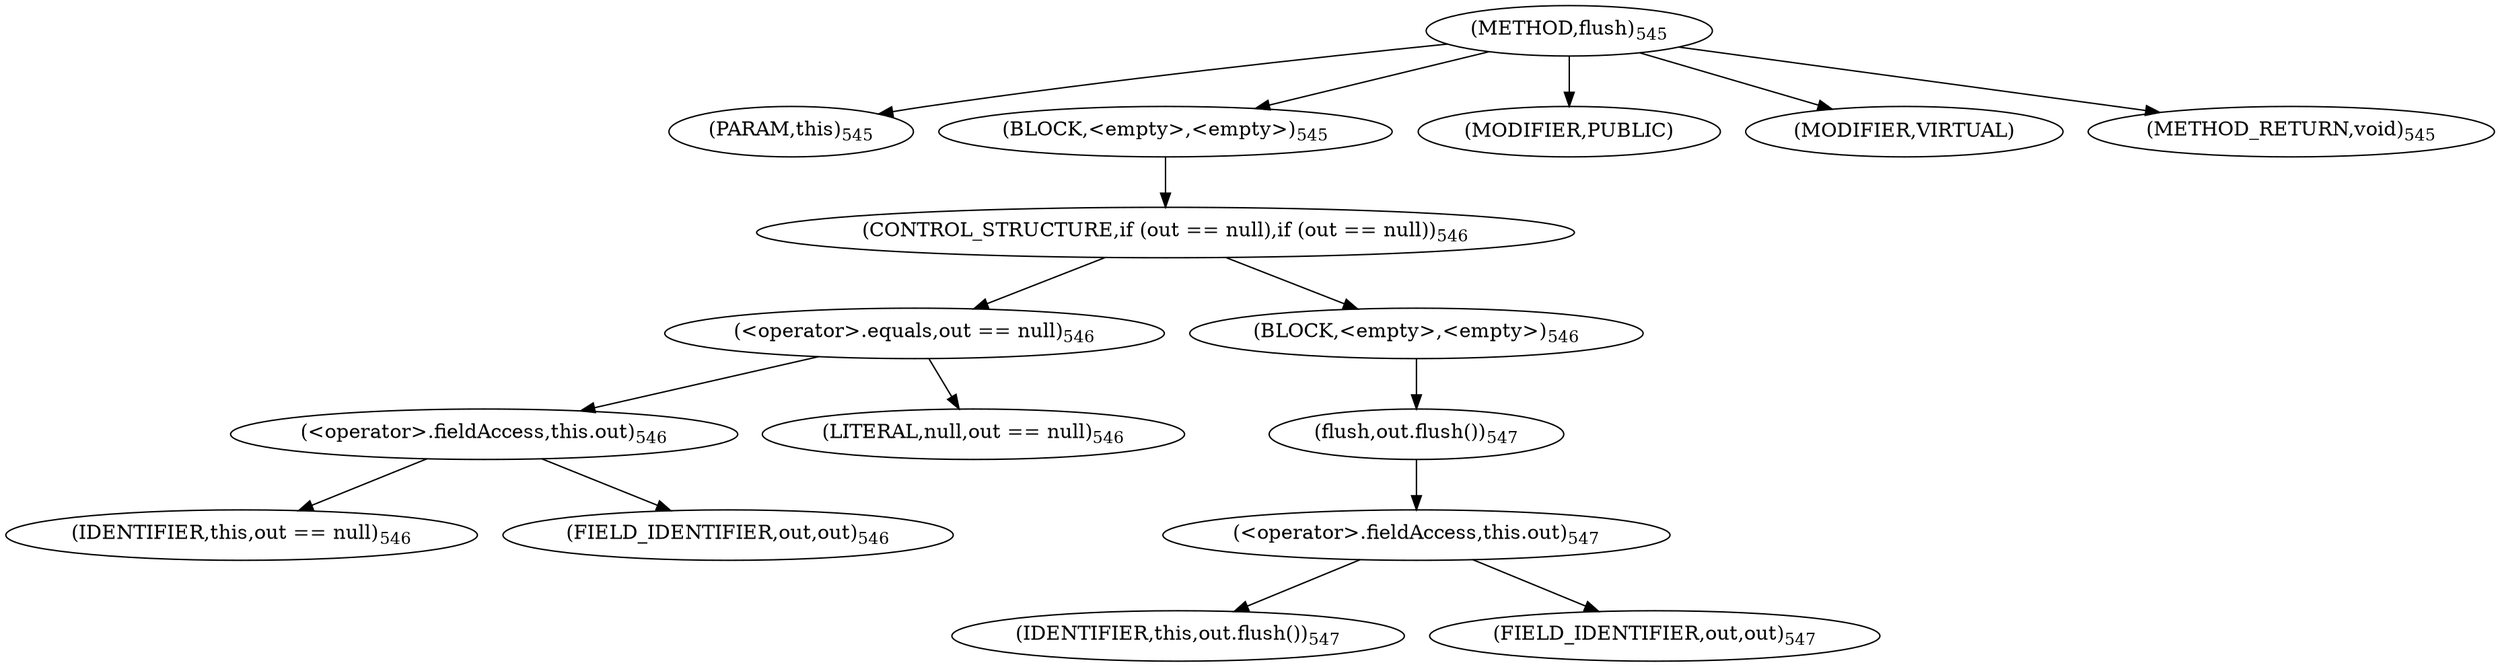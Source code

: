 digraph "flush" {  
"1150" [label = <(METHOD,flush)<SUB>545</SUB>> ]
"1151" [label = <(PARAM,this)<SUB>545</SUB>> ]
"1152" [label = <(BLOCK,&lt;empty&gt;,&lt;empty&gt;)<SUB>545</SUB>> ]
"1153" [label = <(CONTROL_STRUCTURE,if (out == null),if (out == null))<SUB>546</SUB>> ]
"1154" [label = <(&lt;operator&gt;.equals,out == null)<SUB>546</SUB>> ]
"1155" [label = <(&lt;operator&gt;.fieldAccess,this.out)<SUB>546</SUB>> ]
"1156" [label = <(IDENTIFIER,this,out == null)<SUB>546</SUB>> ]
"1157" [label = <(FIELD_IDENTIFIER,out,out)<SUB>546</SUB>> ]
"1158" [label = <(LITERAL,null,out == null)<SUB>546</SUB>> ]
"1159" [label = <(BLOCK,&lt;empty&gt;,&lt;empty&gt;)<SUB>546</SUB>> ]
"1160" [label = <(flush,out.flush())<SUB>547</SUB>> ]
"1161" [label = <(&lt;operator&gt;.fieldAccess,this.out)<SUB>547</SUB>> ]
"1162" [label = <(IDENTIFIER,this,out.flush())<SUB>547</SUB>> ]
"1163" [label = <(FIELD_IDENTIFIER,out,out)<SUB>547</SUB>> ]
"1164" [label = <(MODIFIER,PUBLIC)> ]
"1165" [label = <(MODIFIER,VIRTUAL)> ]
"1166" [label = <(METHOD_RETURN,void)<SUB>545</SUB>> ]
  "1150" -> "1151" 
  "1150" -> "1152" 
  "1150" -> "1164" 
  "1150" -> "1165" 
  "1150" -> "1166" 
  "1152" -> "1153" 
  "1153" -> "1154" 
  "1153" -> "1159" 
  "1154" -> "1155" 
  "1154" -> "1158" 
  "1155" -> "1156" 
  "1155" -> "1157" 
  "1159" -> "1160" 
  "1160" -> "1161" 
  "1161" -> "1162" 
  "1161" -> "1163" 
}
